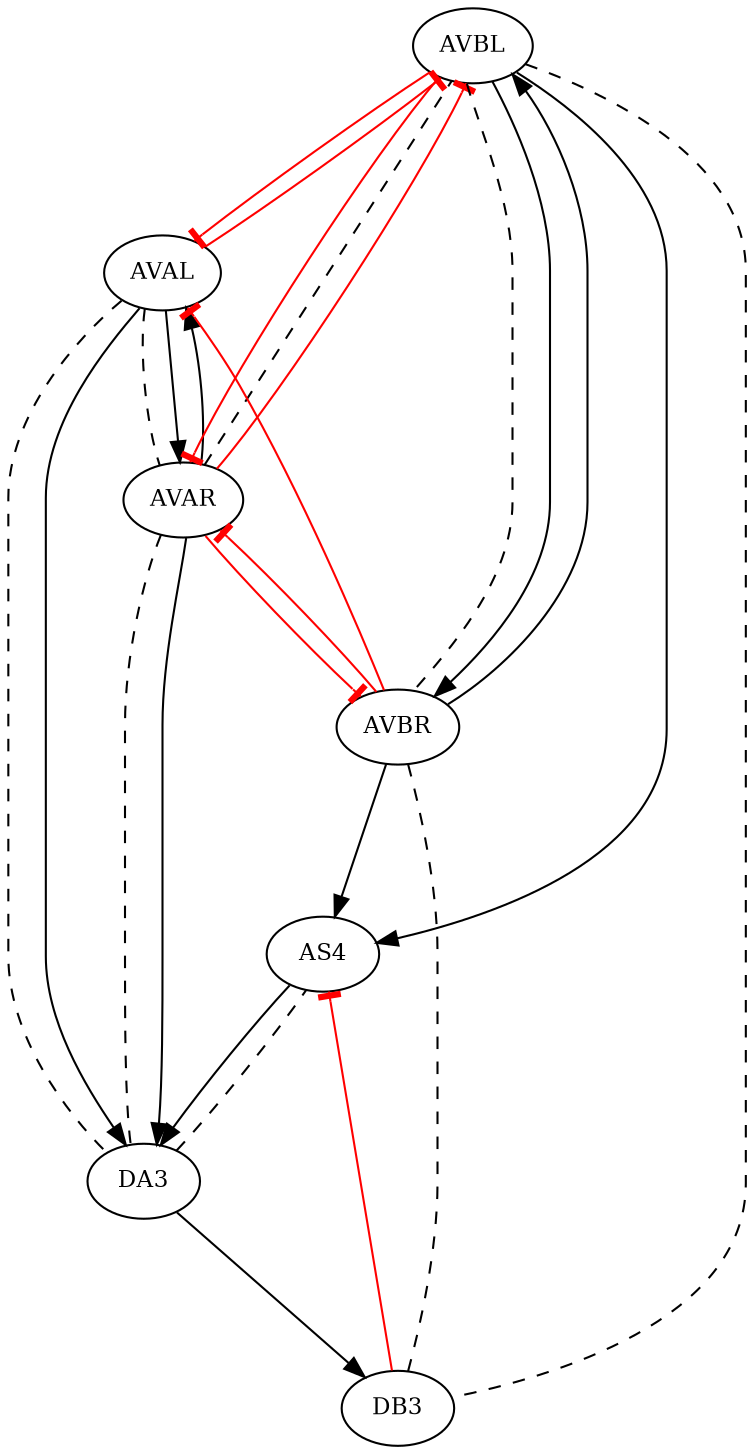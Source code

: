 digraph exp {
graph [layout = dot];
splines=true; sep="+25,25"; overlap=false; fontsize=12;
node [fontsize=11]; AS4; AVAL; AVAR; AVBL; AVBR; DA3; DB3; 
AVAL -> AVAR [style="dashed" minlen=2 arrowhead="none"];
AVAL -> DA3 [style="dashed" minlen=2 arrowhead="none"];
AVAR -> AVBL [style="dashed" minlen=2 arrowhead="none"];
AVAR -> DA3 [style="dashed" minlen=2 arrowhead="none"];
AVBL -> AVBR [style="dashed" minlen=2 arrowhead="none"];
AVBL -> DB3 [style="dashed" minlen=2 arrowhead="none"];
AVBR -> DB3 [style="dashed" minlen=2 arrowhead="none"];
DA3 -> AS4 [style="dashed" minlen=2 arrowhead="none"];
AVAL -> AVAR [minlen=2 color="black"];
AVAL -> AVBL [minlen=2 color=red arrowhead="tee"];
AVAL -> DA3 [minlen=2 color="black"];
AVAR -> AVAL [minlen=2 color="black"];
AVAR -> AVBL [minlen=2 color=red arrowhead="tee"];
AVAR -> AVBR [minlen=2 color=red arrowhead="tee"];
AVAR -> DA3 [minlen=2 color="black"];
AVBL -> AVAL [minlen=2 color=red arrowhead="tee"];
AVBL -> AVAR [minlen=2 color=red arrowhead="tee"];
AVBL -> AVBR [minlen=2 color="black"];
AVBL -> AS4 [minlen=2 color="black"];
AVBR -> AVAL [minlen=2 color=red arrowhead="tee"];
AVBR -> AVAR [minlen=2 color=red arrowhead="tee"];
AVBR -> AVBL [minlen=2 color="black"];
AVBR -> AS4 [minlen=2 color="black"];
DA3 -> DB3 [minlen=2 color="black"];
DB3 -> AS4 [minlen=2 color=red arrowhead="tee"];
AS4 -> DA3 [minlen=2 color="black"];
}